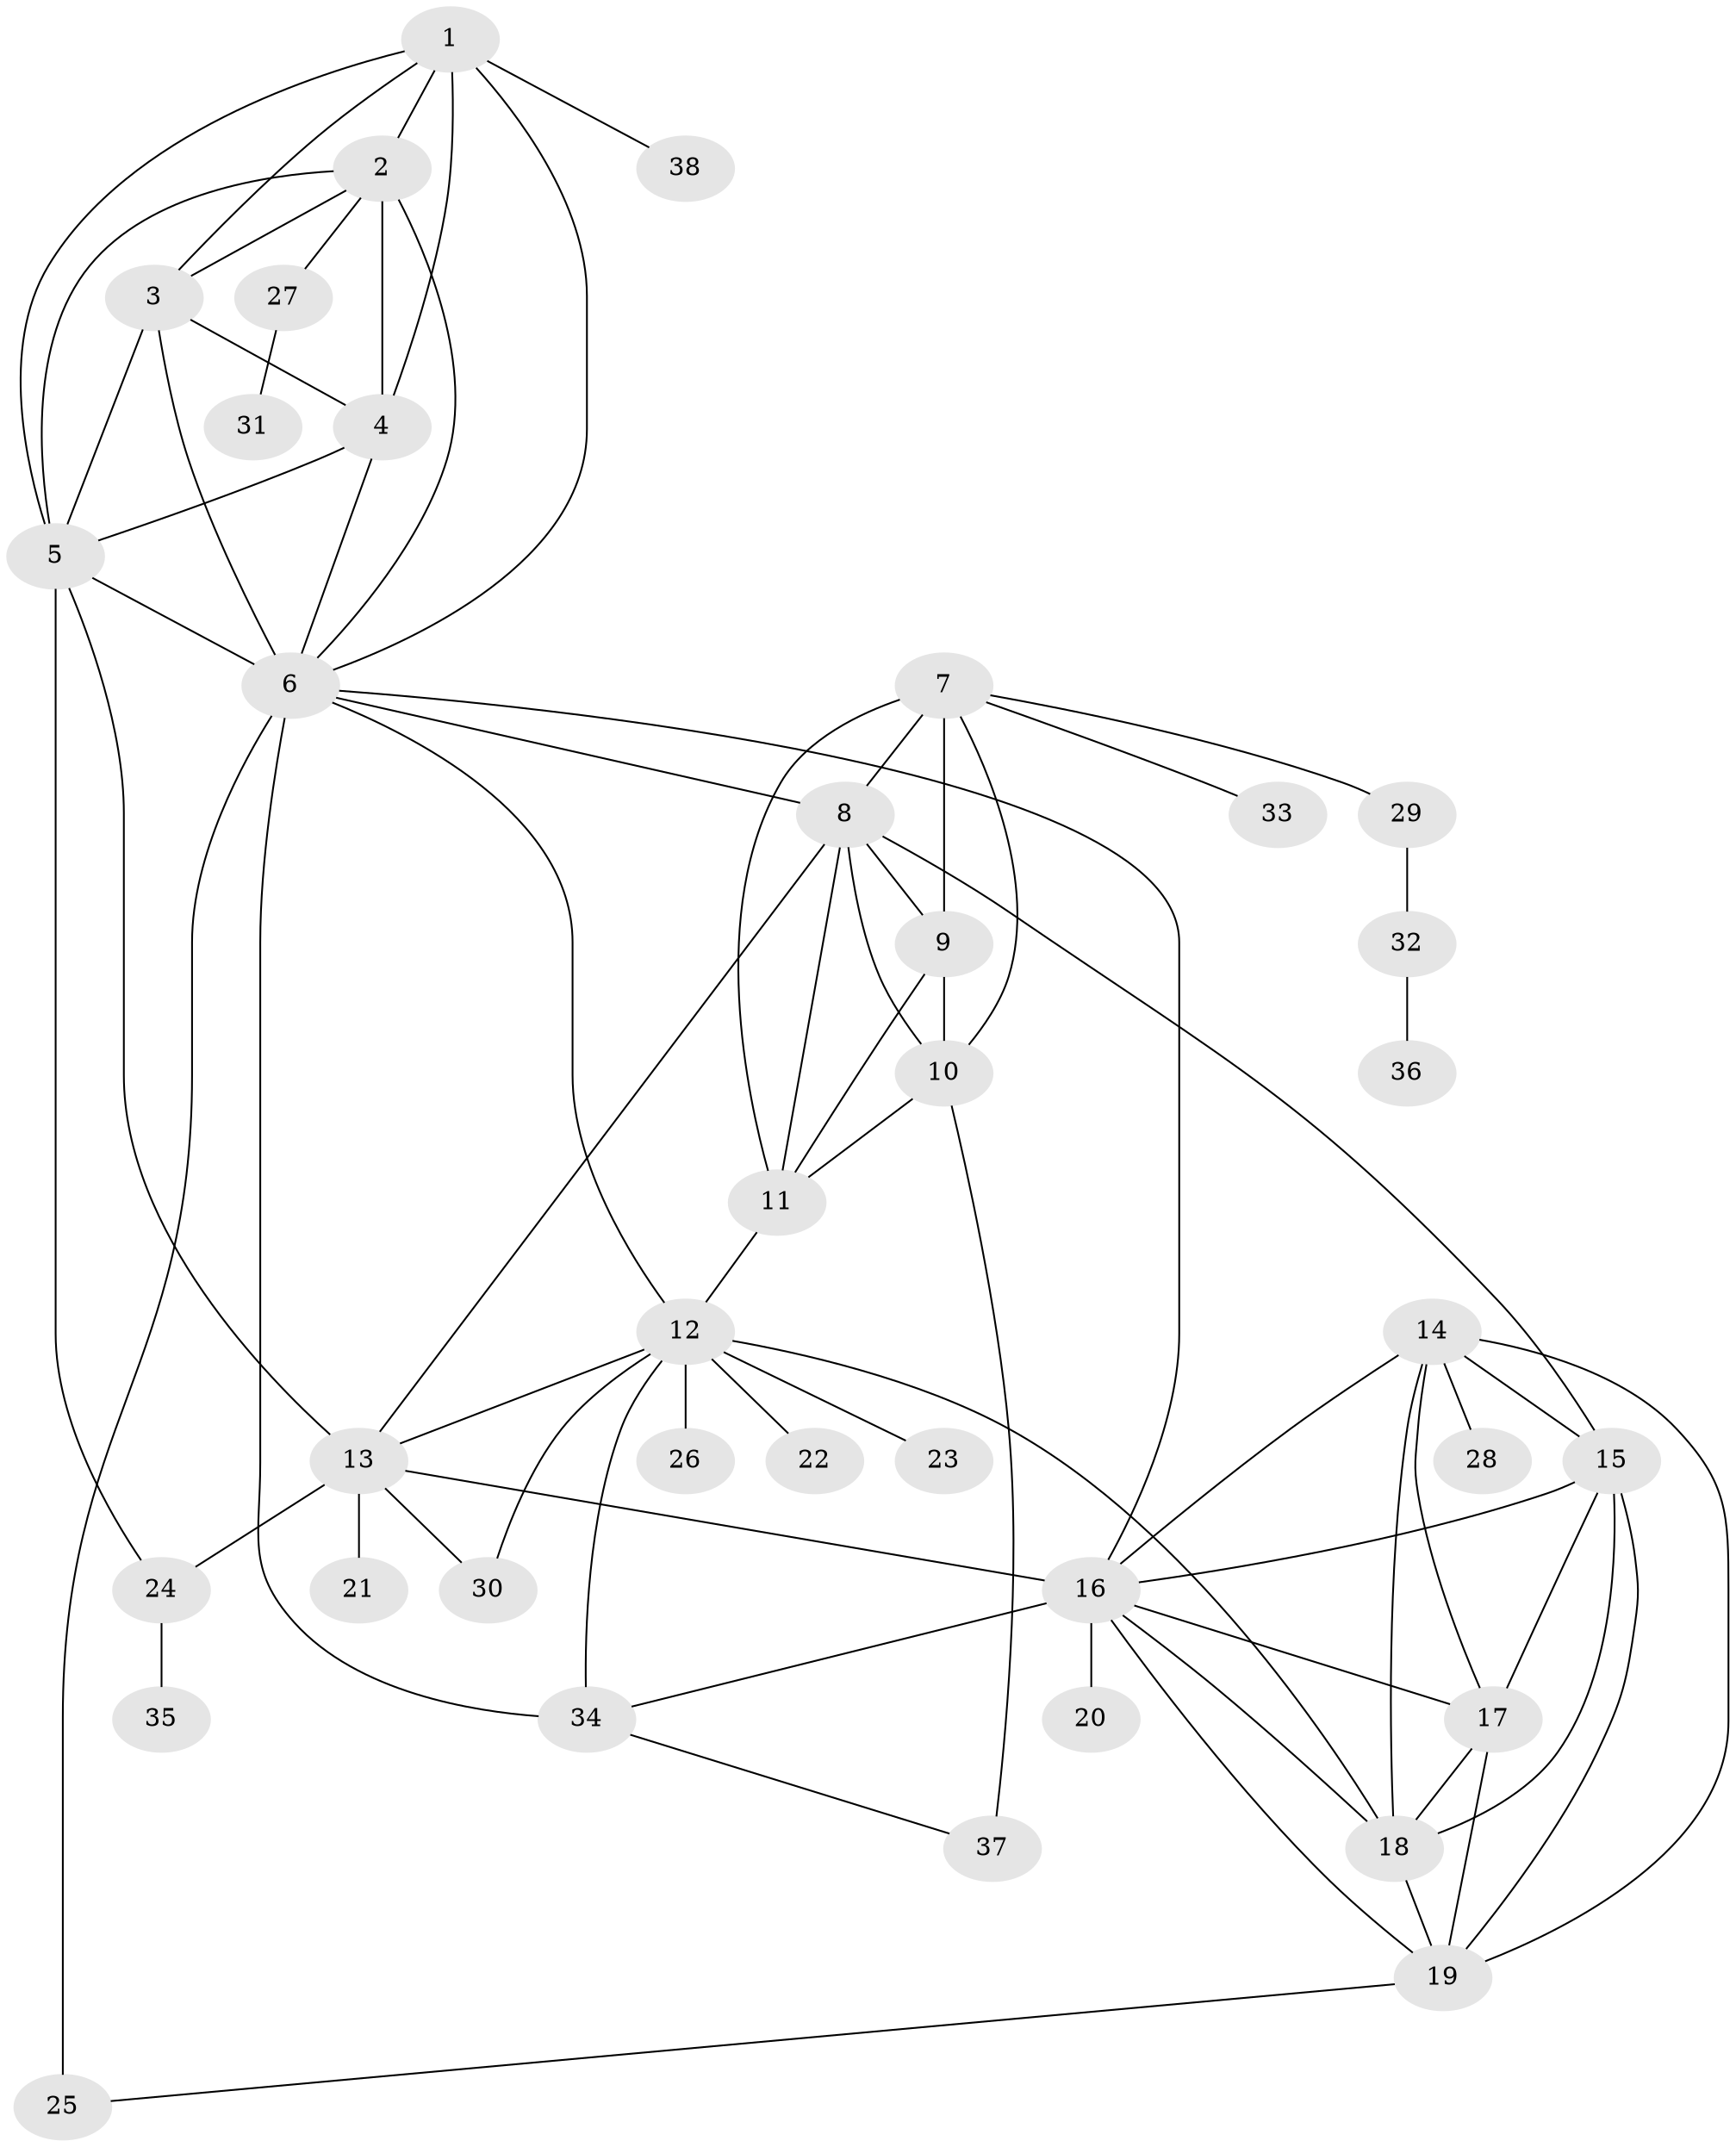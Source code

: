 // original degree distribution, {7: 0.041666666666666664, 6: 0.06666666666666667, 12: 0.016666666666666666, 13: 0.008333333333333333, 11: 0.016666666666666666, 8: 0.03333333333333333, 9: 0.016666666666666666, 16: 0.008333333333333333, 5: 0.016666666666666666, 10: 0.016666666666666666, 14: 0.008333333333333333, 1: 0.5833333333333334, 2: 0.14166666666666666, 3: 0.016666666666666666, 4: 0.008333333333333333}
// Generated by graph-tools (version 1.1) at 2025/52/03/04/25 22:52:43]
// undirected, 38 vertices, 75 edges
graph export_dot {
  node [color=gray90,style=filled];
  1;
  2;
  3;
  4;
  5;
  6;
  7;
  8;
  9;
  10;
  11;
  12;
  13;
  14;
  15;
  16;
  17;
  18;
  19;
  20;
  21;
  22;
  23;
  24;
  25;
  26;
  27;
  28;
  29;
  30;
  31;
  32;
  33;
  34;
  35;
  36;
  37;
  38;
  1 -- 2 [weight=1.0];
  1 -- 3 [weight=1.0];
  1 -- 4 [weight=1.0];
  1 -- 5 [weight=1.0];
  1 -- 6 [weight=1.0];
  1 -- 38 [weight=1.0];
  2 -- 3 [weight=1.0];
  2 -- 4 [weight=2.0];
  2 -- 5 [weight=1.0];
  2 -- 6 [weight=1.0];
  2 -- 27 [weight=1.0];
  3 -- 4 [weight=1.0];
  3 -- 5 [weight=1.0];
  3 -- 6 [weight=1.0];
  4 -- 5 [weight=1.0];
  4 -- 6 [weight=1.0];
  5 -- 6 [weight=1.0];
  5 -- 13 [weight=1.0];
  5 -- 24 [weight=5.0];
  6 -- 8 [weight=1.0];
  6 -- 12 [weight=1.0];
  6 -- 16 [weight=1.0];
  6 -- 25 [weight=2.0];
  6 -- 34 [weight=2.0];
  7 -- 8 [weight=2.0];
  7 -- 9 [weight=1.0];
  7 -- 10 [weight=1.0];
  7 -- 11 [weight=1.0];
  7 -- 29 [weight=1.0];
  7 -- 33 [weight=1.0];
  8 -- 9 [weight=2.0];
  8 -- 10 [weight=2.0];
  8 -- 11 [weight=2.0];
  8 -- 13 [weight=1.0];
  8 -- 15 [weight=1.0];
  9 -- 10 [weight=1.0];
  9 -- 11 [weight=1.0];
  10 -- 11 [weight=1.0];
  10 -- 37 [weight=2.0];
  11 -- 12 [weight=1.0];
  12 -- 13 [weight=1.0];
  12 -- 18 [weight=1.0];
  12 -- 22 [weight=1.0];
  12 -- 23 [weight=4.0];
  12 -- 26 [weight=3.0];
  12 -- 30 [weight=1.0];
  12 -- 34 [weight=4.0];
  13 -- 16 [weight=1.0];
  13 -- 21 [weight=8.0];
  13 -- 24 [weight=1.0];
  13 -- 30 [weight=4.0];
  14 -- 15 [weight=1.0];
  14 -- 16 [weight=1.0];
  14 -- 17 [weight=1.0];
  14 -- 18 [weight=1.0];
  14 -- 19 [weight=1.0];
  14 -- 28 [weight=4.0];
  15 -- 16 [weight=1.0];
  15 -- 17 [weight=3.0];
  15 -- 18 [weight=1.0];
  15 -- 19 [weight=1.0];
  16 -- 17 [weight=1.0];
  16 -- 18 [weight=1.0];
  16 -- 19 [weight=1.0];
  16 -- 20 [weight=5.0];
  16 -- 34 [weight=1.0];
  17 -- 18 [weight=1.0];
  17 -- 19 [weight=1.0];
  18 -- 19 [weight=1.0];
  19 -- 25 [weight=1.0];
  24 -- 35 [weight=1.0];
  27 -- 31 [weight=1.0];
  29 -- 32 [weight=1.0];
  32 -- 36 [weight=1.0];
  34 -- 37 [weight=1.0];
}
